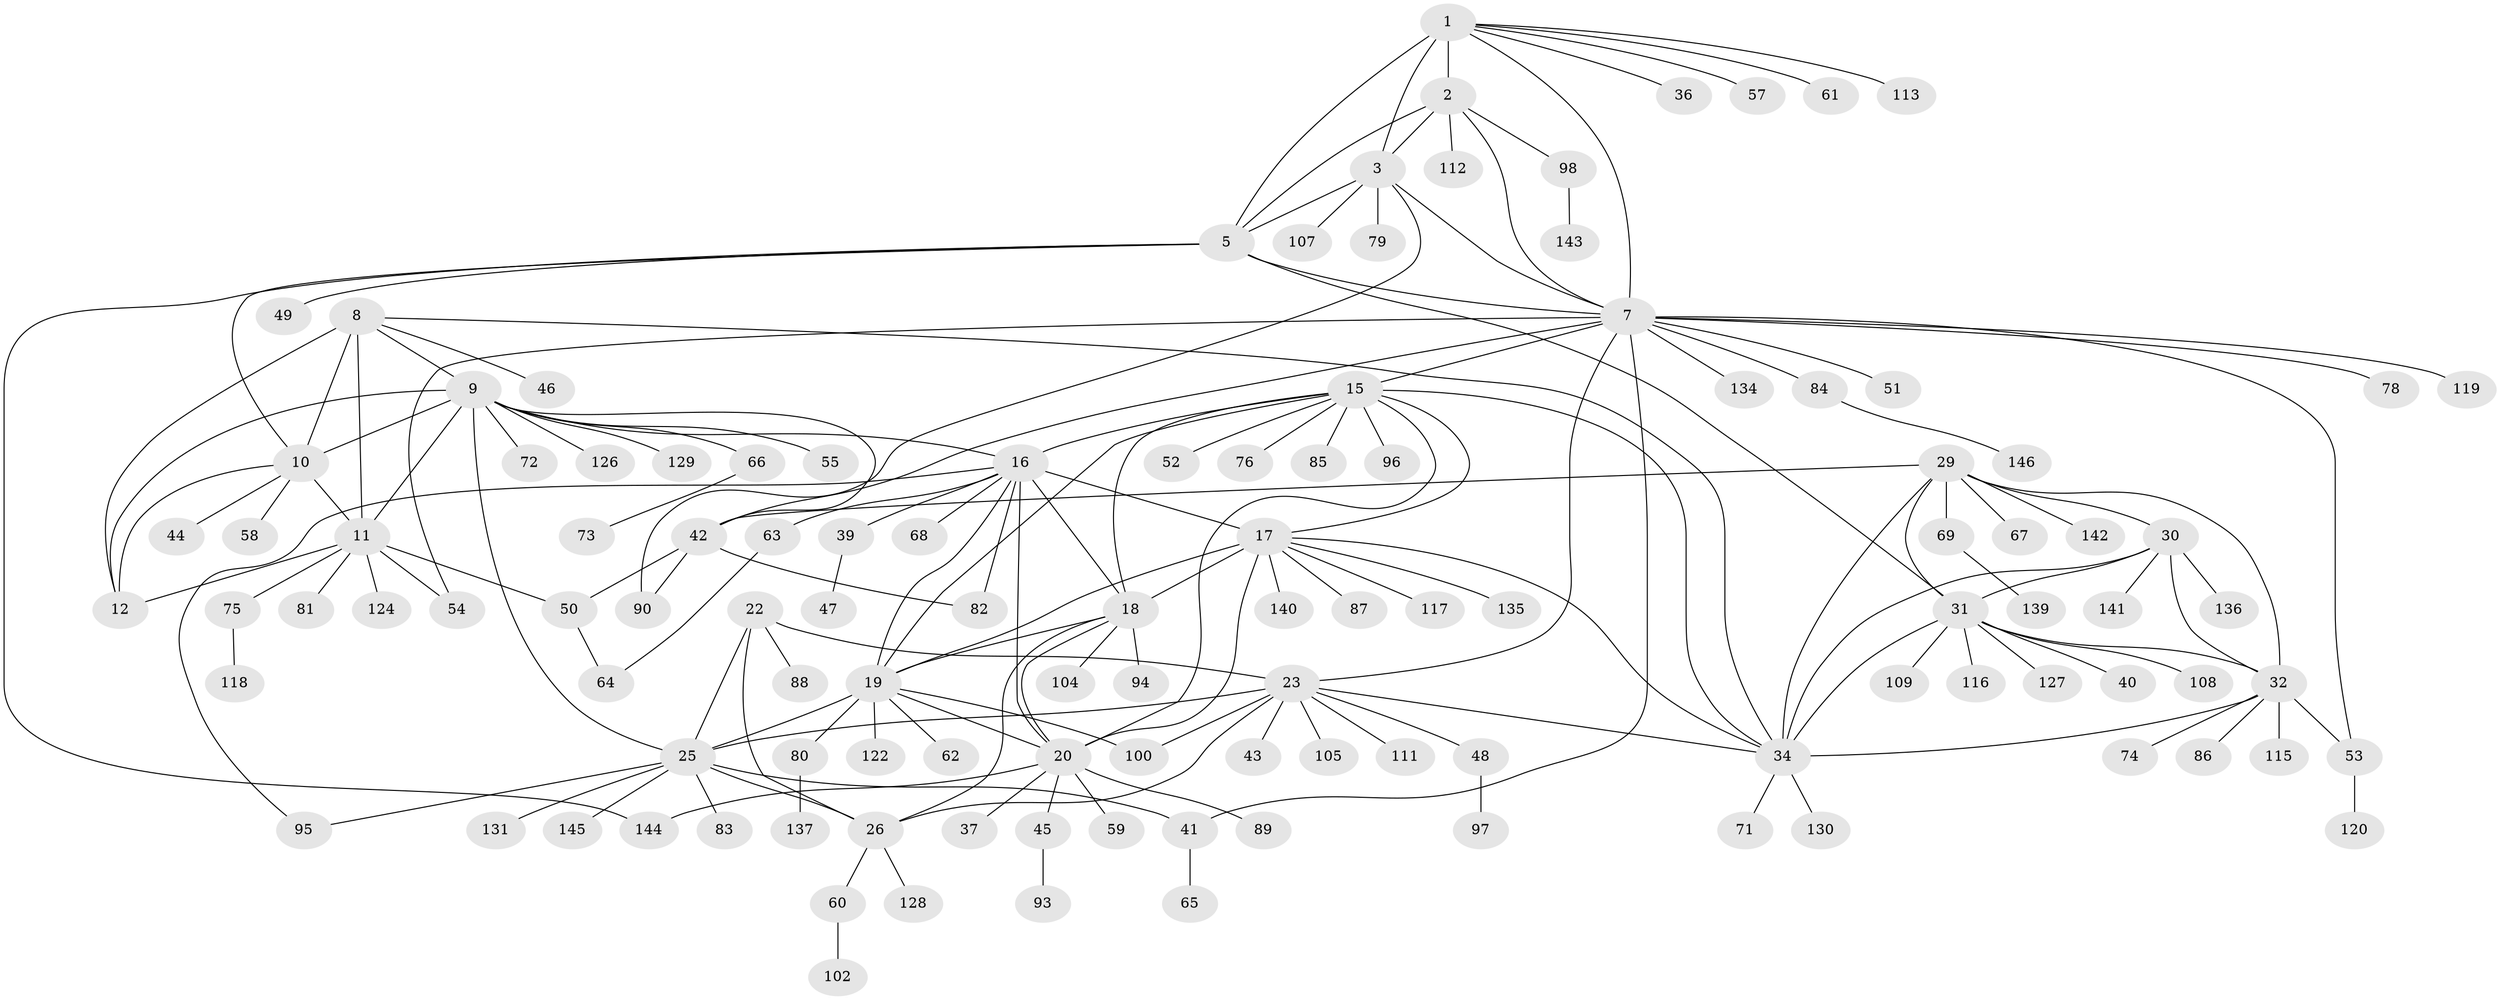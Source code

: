 // original degree distribution, {6: 0.03424657534246575, 8: 0.04794520547945205, 10: 0.02054794520547945, 11: 0.03424657534246575, 7: 0.02054794520547945, 18: 0.00684931506849315, 9: 0.04794520547945205, 14: 0.00684931506849315, 12: 0.02054794520547945, 13: 0.00684931506849315, 1: 0.5547945205479452, 3: 0.03424657534246575, 2: 0.1643835616438356}
// Generated by graph-tools (version 1.1) at 2025/11/02/27/25 16:11:30]
// undirected, 118 vertices, 168 edges
graph export_dot {
graph [start="1"]
  node [color=gray90,style=filled];
  1 [super="+4"];
  2;
  3 [super="+6"];
  5 [super="+110"];
  7 [super="+132"];
  8 [super="+38"];
  9 [super="+56"];
  10 [super="+14"];
  11 [super="+13"];
  12;
  15 [super="+92"];
  16 [super="+99"];
  17 [super="+21"];
  18 [super="+101"];
  19 [super="+123"];
  20 [super="+91"];
  22 [super="+70"];
  23 [super="+24"];
  25 [super="+28"];
  26 [super="+27"];
  29 [super="+125"];
  30 [super="+121"];
  31 [super="+33"];
  32 [super="+35"];
  34 [super="+133"];
  36;
  37;
  39 [super="+103"];
  40;
  41 [super="+138"];
  42;
  43;
  44;
  45;
  46;
  47;
  48;
  49;
  50;
  51;
  52;
  53;
  54;
  55;
  57;
  58;
  59;
  60;
  61 [super="+106"];
  62;
  63;
  64;
  65;
  66;
  67;
  68;
  69;
  71 [super="+77"];
  72;
  73;
  74;
  75;
  76;
  78;
  79;
  80;
  81;
  82;
  83;
  84;
  85;
  86;
  87;
  88;
  89;
  90;
  93;
  94;
  95;
  96;
  97;
  98 [super="+114"];
  100;
  102;
  104;
  105;
  107;
  108;
  109;
  111;
  112;
  113;
  115;
  116;
  117;
  118;
  119;
  120;
  122;
  124;
  126;
  127;
  128;
  129;
  130;
  131;
  134;
  135;
  136;
  137;
  139;
  140;
  141;
  142;
  143;
  144;
  145;
  146;
  1 -- 2 [weight=2];
  1 -- 3 [weight=4];
  1 -- 5 [weight=2];
  1 -- 7 [weight=2];
  1 -- 36;
  1 -- 113;
  1 -- 57;
  1 -- 61;
  2 -- 3 [weight=2];
  2 -- 5;
  2 -- 7;
  2 -- 98;
  2 -- 112;
  3 -- 5 [weight=2];
  3 -- 7 [weight=2];
  3 -- 79;
  3 -- 107;
  3 -- 90;
  5 -- 7;
  5 -- 10;
  5 -- 49;
  5 -- 144;
  5 -- 31;
  7 -- 15;
  7 -- 42;
  7 -- 51;
  7 -- 53;
  7 -- 54;
  7 -- 78;
  7 -- 84;
  7 -- 119;
  7 -- 134;
  7 -- 23;
  7 -- 41;
  8 -- 9;
  8 -- 10 [weight=2];
  8 -- 11 [weight=2];
  8 -- 12;
  8 -- 34;
  8 -- 46;
  9 -- 10 [weight=2];
  9 -- 11 [weight=2];
  9 -- 12;
  9 -- 16;
  9 -- 25;
  9 -- 55;
  9 -- 66;
  9 -- 72;
  9 -- 126;
  9 -- 129;
  9 -- 42;
  10 -- 11 [weight=4];
  10 -- 12 [weight=2];
  10 -- 44;
  10 -- 58;
  11 -- 12 [weight=2];
  11 -- 54;
  11 -- 75;
  11 -- 124;
  11 -- 81;
  11 -- 50;
  15 -- 16;
  15 -- 17 [weight=2];
  15 -- 18;
  15 -- 19;
  15 -- 20;
  15 -- 52;
  15 -- 76;
  15 -- 85;
  15 -- 96;
  15 -- 34;
  16 -- 17 [weight=2];
  16 -- 18;
  16 -- 19;
  16 -- 20;
  16 -- 39;
  16 -- 63;
  16 -- 68;
  16 -- 82;
  16 -- 95;
  17 -- 18 [weight=2];
  17 -- 19 [weight=2];
  17 -- 20 [weight=2];
  17 -- 34;
  17 -- 135;
  17 -- 140;
  17 -- 117;
  17 -- 87;
  18 -- 19;
  18 -- 20;
  18 -- 94;
  18 -- 104;
  18 -- 26;
  19 -- 20;
  19 -- 62;
  19 -- 80;
  19 -- 100;
  19 -- 122;
  19 -- 25;
  20 -- 37;
  20 -- 45;
  20 -- 59;
  20 -- 89;
  20 -- 144;
  22 -- 23 [weight=2];
  22 -- 25 [weight=2];
  22 -- 26 [weight=2];
  22 -- 88;
  23 -- 25 [weight=4];
  23 -- 26 [weight=4];
  23 -- 43;
  23 -- 48;
  23 -- 105;
  23 -- 34;
  23 -- 100;
  23 -- 111;
  25 -- 26 [weight=4];
  25 -- 41;
  25 -- 83;
  25 -- 145;
  25 -- 131;
  25 -- 95;
  26 -- 60;
  26 -- 128;
  29 -- 30;
  29 -- 31 [weight=2];
  29 -- 32 [weight=2];
  29 -- 34;
  29 -- 42;
  29 -- 67;
  29 -- 69;
  29 -- 142;
  30 -- 31 [weight=2];
  30 -- 32 [weight=2];
  30 -- 34;
  30 -- 136;
  30 -- 141;
  31 -- 32 [weight=4];
  31 -- 34 [weight=2];
  31 -- 109;
  31 -- 116;
  31 -- 40;
  31 -- 108;
  31 -- 127;
  32 -- 34 [weight=2];
  32 -- 53;
  32 -- 74;
  32 -- 86;
  32 -- 115;
  34 -- 71;
  34 -- 130;
  39 -- 47;
  41 -- 65;
  42 -- 50;
  42 -- 82;
  42 -- 90;
  45 -- 93;
  48 -- 97;
  50 -- 64;
  53 -- 120;
  60 -- 102;
  63 -- 64;
  66 -- 73;
  69 -- 139;
  75 -- 118;
  80 -- 137;
  84 -- 146;
  98 -- 143;
}
